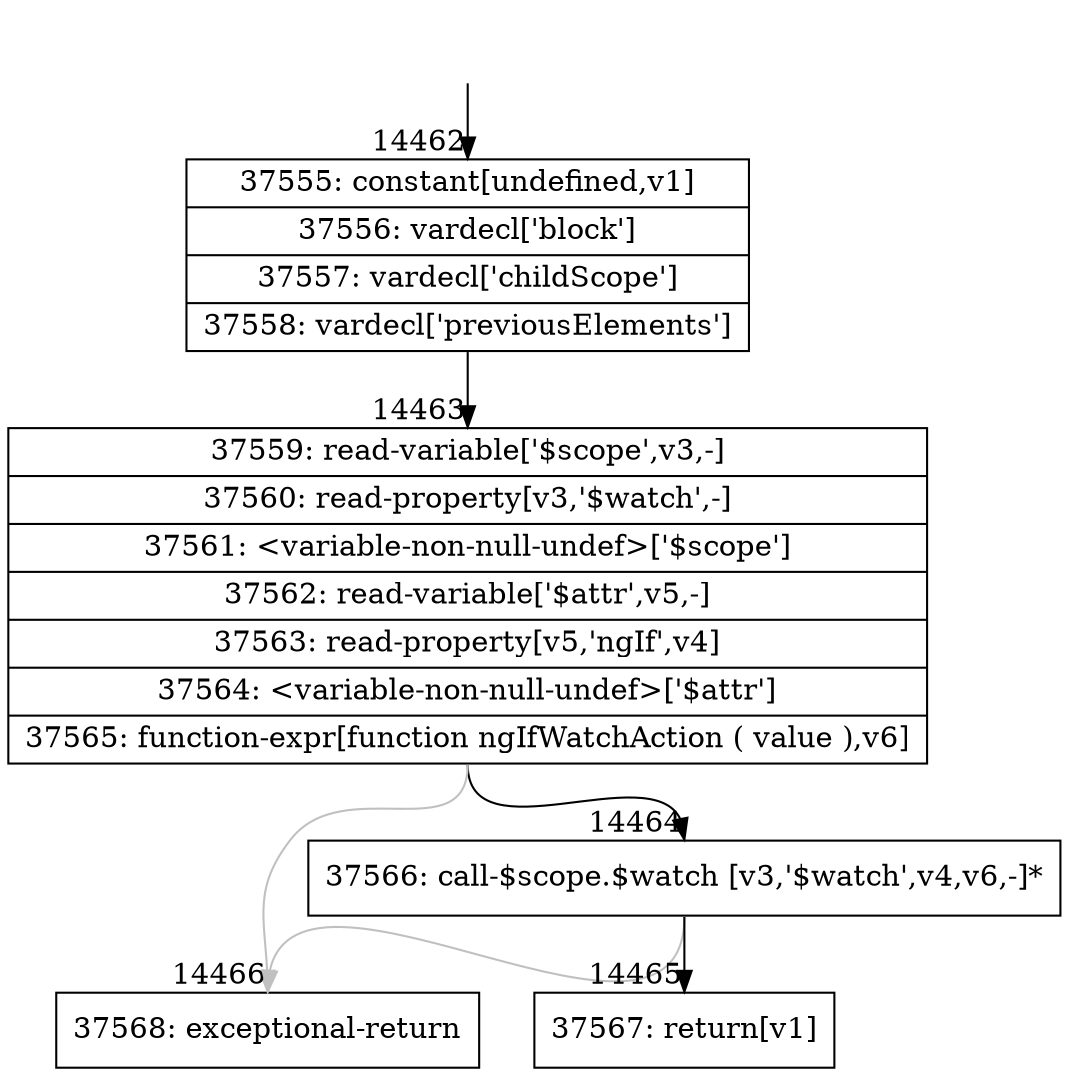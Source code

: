 digraph {
rankdir="TD"
BB_entry1146[shape=none,label=""];
BB_entry1146 -> BB14462 [tailport=s, headport=n, headlabel="    14462"]
BB14462 [shape=record label="{37555: constant[undefined,v1]|37556: vardecl['block']|37557: vardecl['childScope']|37558: vardecl['previousElements']}" ] 
BB14462 -> BB14463 [tailport=s, headport=n, headlabel="      14463"]
BB14463 [shape=record label="{37559: read-variable['$scope',v3,-]|37560: read-property[v3,'$watch',-]|37561: \<variable-non-null-undef\>['$scope']|37562: read-variable['$attr',v5,-]|37563: read-property[v5,'ngIf',v4]|37564: \<variable-non-null-undef\>['$attr']|37565: function-expr[function ngIfWatchAction ( value ),v6]}" ] 
BB14463 -> BB14464 [tailport=s, headport=n, headlabel="      14464"]
BB14463 -> BB14466 [tailport=s, headport=n, color=gray, headlabel="      14466"]
BB14464 [shape=record label="{37566: call-$scope.$watch [v3,'$watch',v4,v6,-]*}" ] 
BB14464 -> BB14465 [tailport=s, headport=n, headlabel="      14465"]
BB14464 -> BB14466 [tailport=s, headport=n, color=gray]
BB14465 [shape=record label="{37567: return[v1]}" ] 
BB14466 [shape=record label="{37568: exceptional-return}" ] 
//#$~ 23840
}
